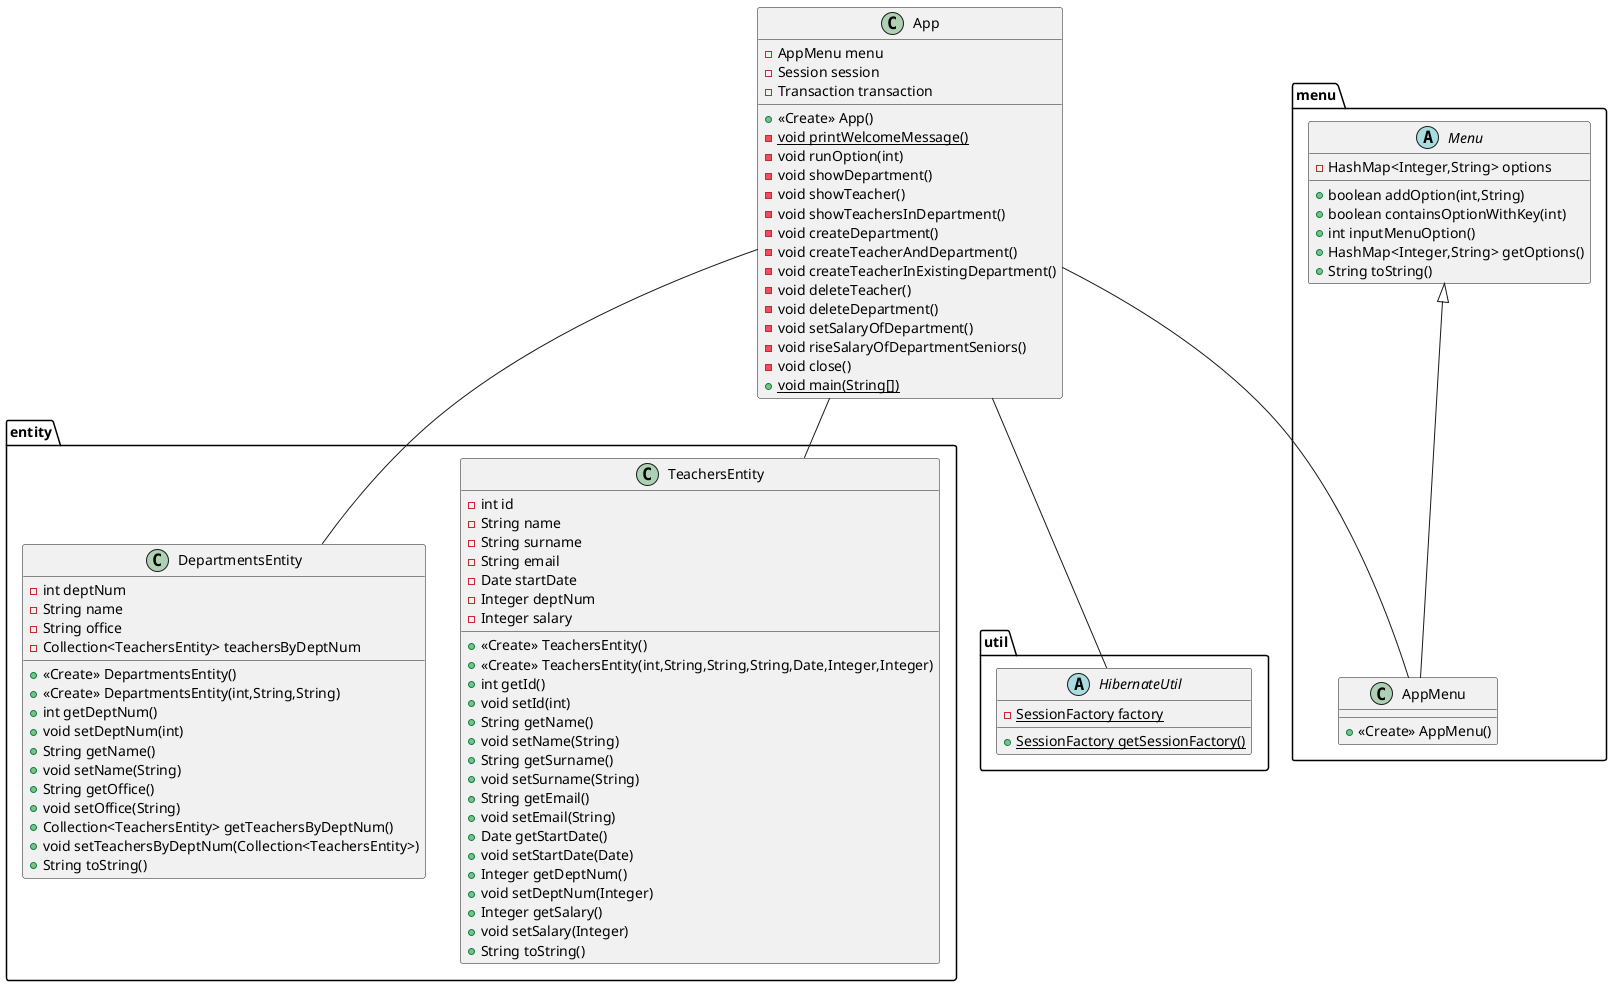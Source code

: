 @startuml
class entity.TeachersEntity {
- int id
- String name
- String surname
- String email
- Date startDate
- Integer deptNum
- Integer salary
+ <<Create>> TeachersEntity()
+ <<Create>> TeachersEntity(int,String,String,String,Date,Integer,Integer)
+ int getId()
+ void setId(int)
+ String getName()
+ void setName(String)
+ String getSurname()
+ void setSurname(String)
+ String getEmail()
+ void setEmail(String)
+ Date getStartDate()
+ void setStartDate(Date)
+ Integer getDeptNum()
+ void setDeptNum(Integer)
+ Integer getSalary()
+ void setSalary(Integer)
+ String toString()
}
abstract class menu.Menu {
- HashMap<Integer,String> options
+ boolean addOption(int,String)
+ boolean containsOptionWithKey(int)
+ int inputMenuOption()
+ HashMap<Integer,String> getOptions()
+ String toString()
}
class App {
- AppMenu menu
- Session session
- Transaction transaction
+ <<Create>> App()
- {static} void printWelcomeMessage()
- void runOption(int)
- void showDepartment()
- void showTeacher()
- void showTeachersInDepartment()
- void createDepartment()
- void createTeacherAndDepartment()
- void createTeacherInExistingDepartment()
- void deleteTeacher()
- void deleteDepartment()
- void setSalaryOfDepartment()
- void riseSalaryOfDepartmentSeniors()
- void close()
+ {static} void main(String[])
}
class menu.AppMenu {
+ <<Create>> AppMenu()
}
class entity.DepartmentsEntity {
- int deptNum
- String name
- String office
- Collection<TeachersEntity> teachersByDeptNum
+ <<Create>> DepartmentsEntity()
+ <<Create>> DepartmentsEntity(int,String,String)
+ int getDeptNum()
+ void setDeptNum(int)
+ String getName()
+ void setName(String)
+ String getOffice()
+ void setOffice(String)
+ Collection<TeachersEntity> getTeachersByDeptNum()
+ void setTeachersByDeptNum(Collection<TeachersEntity>)
+ String toString()
}
abstract class util.HibernateUtil {
- {static} SessionFactory factory
+ {static} SessionFactory getSessionFactory()
}

menu.Menu <|-- menu.AppMenu

App -- menu.AppMenu
App -- entity.DepartmentsEntity
App -- entity.TeachersEntity
App -- util.HibernateUtil
@enduml